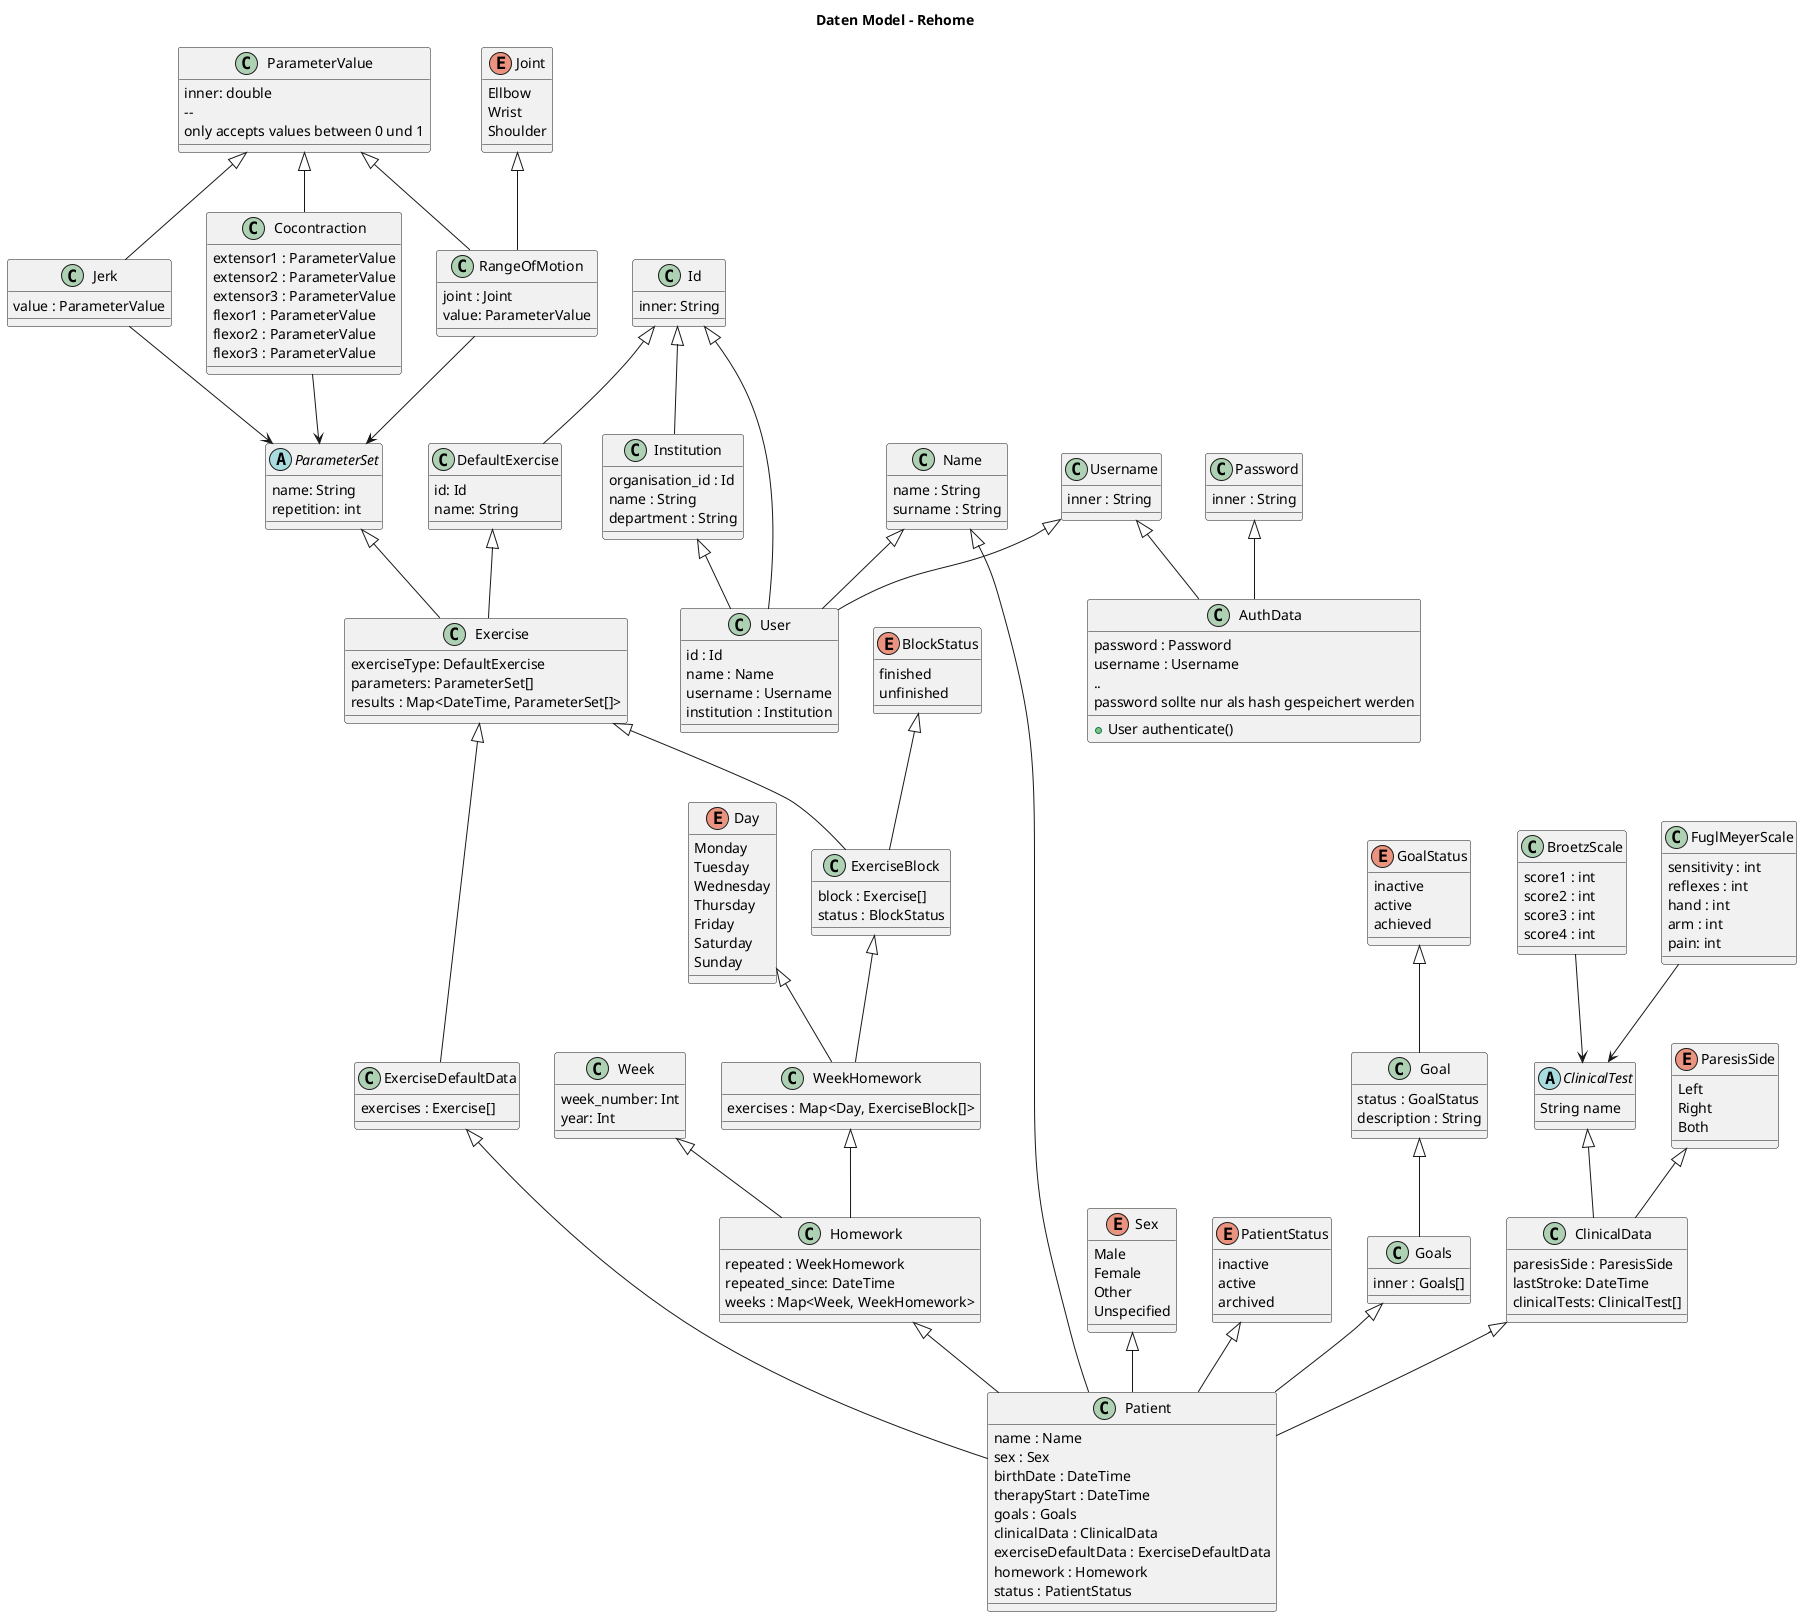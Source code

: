 @startuml

title Daten Model - Rehome


class Institution {
		organisation_id : Id
		name : String
		department : String
}

Id <|-- Institution

class Password {
		inner : String
}

class Username {
		inner : String
}

class AuthData {
		password : Password  
		username : Username
		..  
		password sollte nur als hash gespeichert werden
    +User authenticate() 
}

class Name {
	name : String
	surname : String
}

class Id {
		inner: String
}

class User {
		id : Id
		name : Name
		username : Username
		institution : Institution
}

Password <|-- AuthData
Username <|-- AuthData

Id <|-- User 
Name <|-- User 
Username <|-- User 
Institution <|-- User 

enum Sex {
		Male
		Female
		Other
		Unspecified
}

enum PatientStatus {
		inactive
		active
		archived
}

class Patient {
	name : Name
	sex : Sex
	birthDate : DateTime
	therapyStart : DateTime
    goals : Goals		
	clinicalData : ClinicalData
	exerciseDefaultData : ExerciseDefaultData
	homework : Homework
	status : PatientStatus

}

class Goals{
	inner : Goals[]
}

enum GoalStatus {
		inactive
		active
		achieved
}

class Goal {
		status : GoalStatus
		description : String
}

Enum ParesisSide{
		Left
		Right
		Both
}

class ClinicalData {
	paresisSide : ParesisSide
	lastStroke: DateTime
	clinicalTests: ClinicalTest[]
}

abstract class ClinicalTest{
		String name
}

class FuglMeyerScale {
	 sensitivity : int
	 reflexes : int 
	 hand : int 
	 arm : int
	 pain: int
}

class BroetzScale {
		score1 : int
		score2 : int
		score3 : int
		score4 : int
}

enum Day {
		Monday
		Tuesday
		Wednesday
		Thursday
		Friday
		Saturday
		Sunday
}

class Week {
		week_number: Int
		year: Int
}

class Homework {
	repeated : WeekHomework
	repeated_since: DateTime
	weeks : Map<Week, WeekHomework>
}

class WeekHomework {
   exercises : Map<Day, ExerciseBlock[]>
}

Week <|-- Homework

class ExerciseDefaultData {
  exercises : Exercise[]
}

class ExerciseBlock {
	block : Exercise[]
	status : BlockStatus
}

enum BlockStatus {
	finished
	unfinished
}

BlockStatus <|-- ExerciseBlock

class Exercise {
	exerciseType: DefaultExercise
	parameters: ParameterSet[]
	results : Map<DateTime, ParameterSet[]>
}

class DefaultExercise {
	id: Id
	name: String
}

DefaultExercise <|-- Exercise
Id <|-- DefaultExercise

class ParameterValue {
		inner: double
		-- 
		only accepts values between 0 und 1
}

abstract class ParameterSet {
		name: String
		repetition: int
}

enum Joint {
		Ellbow
		Wrist
		Shoulder
}

class RangeOfMotion {
		joint : Joint
		value: ParameterValue
}

class Cocontraction {
		extensor1 : ParameterValue
		extensor2 : ParameterValue
		extensor3 : ParameterValue
		flexor1 : ParameterValue
		flexor2 : ParameterValue
		flexor3 : ParameterValue
}

class Jerk {
		value : ParameterValue
}



Sex <|-- Patient
Name <|-- Patient
Goals <|-- Patient
ClinicalData <|-- Patient
Homework <|-- Patient
ExerciseDefaultData <|-- Patient
PatientStatus <|-- Patient

Goal <|-- Goals
GoalStatus <|-- Goal

ClinicalTest <|-- ClinicalData
ParesisSide <|-- ClinicalData
FuglMeyerScale --> ClinicalTest
BroetzScale --> ClinicalTest

WeekHomework <|-- Homework

ExerciseBlock <|-- WeekHomework
Exercise <|-- ExerciseBlock
Day <|-- WeekHomework

Exercise <|-- ExerciseDefaultData

ParameterSet <|-- Exercise

Cocontraction --> ParameterSet
Jerk --> ParameterSet
RangeOfMotion --> ParameterSet

Joint <|-- RangeOfMotion

ParameterValue <|-- Cocontraction
ParameterValue <|-- Jerk
ParameterValue <|-- RangeOfMotion




@enduml

